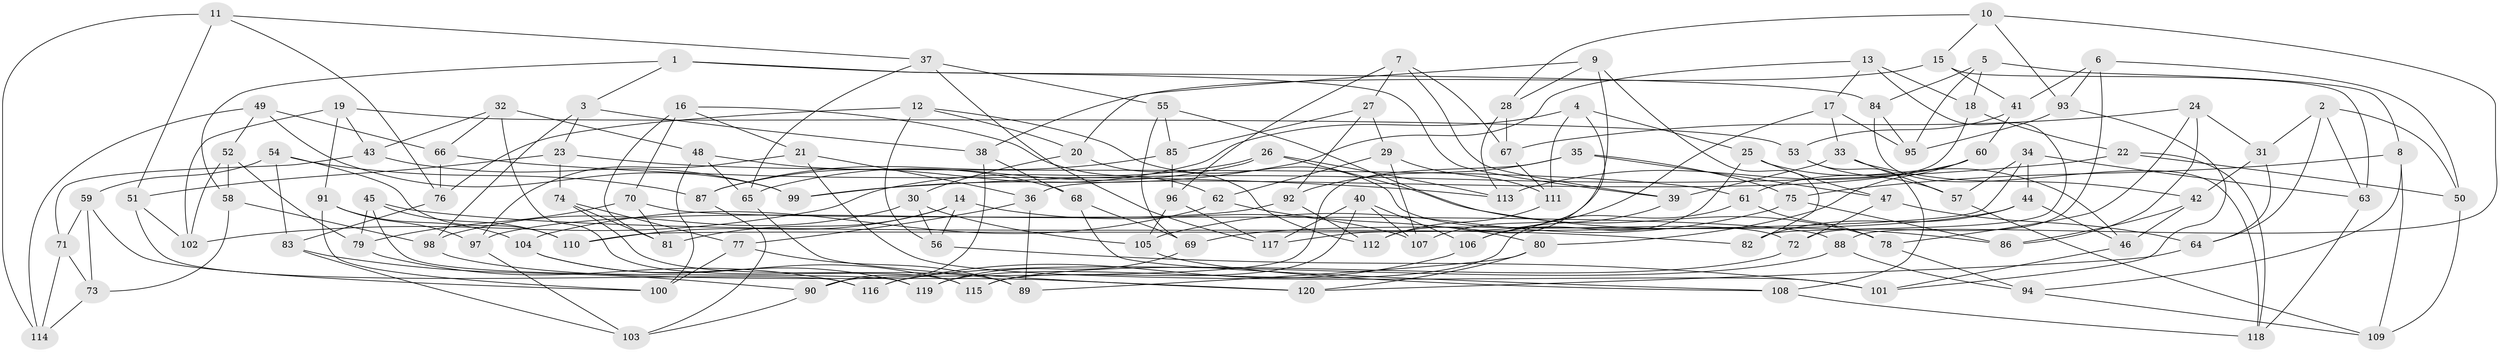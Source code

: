 // Generated by graph-tools (version 1.1) at 2025/16/03/09/25 04:16:19]
// undirected, 120 vertices, 240 edges
graph export_dot {
graph [start="1"]
  node [color=gray90,style=filled];
  1;
  2;
  3;
  4;
  5;
  6;
  7;
  8;
  9;
  10;
  11;
  12;
  13;
  14;
  15;
  16;
  17;
  18;
  19;
  20;
  21;
  22;
  23;
  24;
  25;
  26;
  27;
  28;
  29;
  30;
  31;
  32;
  33;
  34;
  35;
  36;
  37;
  38;
  39;
  40;
  41;
  42;
  43;
  44;
  45;
  46;
  47;
  48;
  49;
  50;
  51;
  52;
  53;
  54;
  55;
  56;
  57;
  58;
  59;
  60;
  61;
  62;
  63;
  64;
  65;
  66;
  67;
  68;
  69;
  70;
  71;
  72;
  73;
  74;
  75;
  76;
  77;
  78;
  79;
  80;
  81;
  82;
  83;
  84;
  85;
  86;
  87;
  88;
  89;
  90;
  91;
  92;
  93;
  94;
  95;
  96;
  97;
  98;
  99;
  100;
  101;
  102;
  103;
  104;
  105;
  106;
  107;
  108;
  109;
  110;
  111;
  112;
  113;
  114;
  115;
  116;
  117;
  118;
  119;
  120;
  1 -- 58;
  1 -- 3;
  1 -- 84;
  1 -- 39;
  2 -- 64;
  2 -- 31;
  2 -- 63;
  2 -- 50;
  3 -- 98;
  3 -- 23;
  3 -- 38;
  4 -- 111;
  4 -- 87;
  4 -- 25;
  4 -- 112;
  5 -- 8;
  5 -- 84;
  5 -- 18;
  5 -- 95;
  6 -- 72;
  6 -- 93;
  6 -- 41;
  6 -- 50;
  7 -- 96;
  7 -- 67;
  7 -- 27;
  7 -- 39;
  8 -- 94;
  8 -- 75;
  8 -- 109;
  9 -- 20;
  9 -- 117;
  9 -- 28;
  9 -- 82;
  10 -- 28;
  10 -- 15;
  10 -- 93;
  10 -- 88;
  11 -- 51;
  11 -- 114;
  11 -- 76;
  11 -- 37;
  12 -- 20;
  12 -- 72;
  12 -- 76;
  12 -- 56;
  13 -- 99;
  13 -- 17;
  13 -- 82;
  13 -- 18;
  14 -- 81;
  14 -- 107;
  14 -- 56;
  14 -- 110;
  15 -- 63;
  15 -- 38;
  15 -- 41;
  16 -- 81;
  16 -- 62;
  16 -- 70;
  16 -- 21;
  17 -- 107;
  17 -- 33;
  17 -- 95;
  18 -- 36;
  18 -- 22;
  19 -- 91;
  19 -- 102;
  19 -- 53;
  19 -- 43;
  20 -- 112;
  20 -- 30;
  21 -- 36;
  21 -- 97;
  21 -- 101;
  22 -- 50;
  22 -- 99;
  22 -- 118;
  23 -- 74;
  23 -- 51;
  23 -- 61;
  24 -- 31;
  24 -- 86;
  24 -- 67;
  24 -- 78;
  25 -- 106;
  25 -- 46;
  25 -- 47;
  26 -- 113;
  26 -- 86;
  26 -- 65;
  26 -- 102;
  27 -- 85;
  27 -- 92;
  27 -- 29;
  28 -- 67;
  28 -- 113;
  29 -- 111;
  29 -- 107;
  29 -- 62;
  30 -- 56;
  30 -- 105;
  30 -- 98;
  31 -- 64;
  31 -- 42;
  32 -- 48;
  32 -- 66;
  32 -- 115;
  32 -- 43;
  33 -- 57;
  33 -- 39;
  33 -- 42;
  34 -- 44;
  34 -- 57;
  34 -- 110;
  34 -- 63;
  35 -- 47;
  35 -- 92;
  35 -- 90;
  35 -- 75;
  36 -- 77;
  36 -- 89;
  37 -- 117;
  37 -- 55;
  37 -- 65;
  38 -- 68;
  38 -- 90;
  39 -- 106;
  40 -- 107;
  40 -- 117;
  40 -- 115;
  40 -- 106;
  41 -- 60;
  41 -- 53;
  42 -- 46;
  42 -- 86;
  43 -- 71;
  43 -- 99;
  44 -- 46;
  44 -- 69;
  44 -- 82;
  45 -- 79;
  45 -- 119;
  45 -- 82;
  45 -- 110;
  46 -- 101;
  47 -- 72;
  47 -- 64;
  48 -- 68;
  48 -- 100;
  48 -- 65;
  49 -- 66;
  49 -- 52;
  49 -- 99;
  49 -- 114;
  50 -- 109;
  51 -- 102;
  51 -- 116;
  52 -- 58;
  52 -- 102;
  52 -- 79;
  53 -- 108;
  53 -- 57;
  54 -- 59;
  54 -- 83;
  54 -- 87;
  54 -- 110;
  55 -- 85;
  55 -- 69;
  55 -- 78;
  56 -- 101;
  57 -- 109;
  58 -- 73;
  58 -- 98;
  59 -- 73;
  59 -- 100;
  59 -- 71;
  60 -- 113;
  60 -- 61;
  60 -- 80;
  61 -- 119;
  61 -- 78;
  62 -- 104;
  62 -- 80;
  63 -- 118;
  64 -- 120;
  65 -- 120;
  66 -- 113;
  66 -- 76;
  67 -- 111;
  68 -- 108;
  68 -- 69;
  69 -- 119;
  70 -- 81;
  70 -- 88;
  70 -- 79;
  71 -- 73;
  71 -- 114;
  72 -- 115;
  73 -- 114;
  74 -- 77;
  74 -- 81;
  74 -- 89;
  75 -- 105;
  75 -- 86;
  76 -- 83;
  77 -- 100;
  77 -- 89;
  78 -- 94;
  79 -- 116;
  80 -- 89;
  80 -- 120;
  83 -- 90;
  83 -- 103;
  84 -- 95;
  84 -- 118;
  85 -- 96;
  85 -- 87;
  87 -- 103;
  88 -- 116;
  88 -- 94;
  90 -- 103;
  91 -- 97;
  91 -- 104;
  91 -- 100;
  92 -- 112;
  92 -- 97;
  93 -- 101;
  93 -- 95;
  94 -- 109;
  96 -- 105;
  96 -- 117;
  97 -- 103;
  98 -- 120;
  104 -- 119;
  104 -- 115;
  105 -- 108;
  106 -- 116;
  108 -- 118;
  111 -- 112;
}
